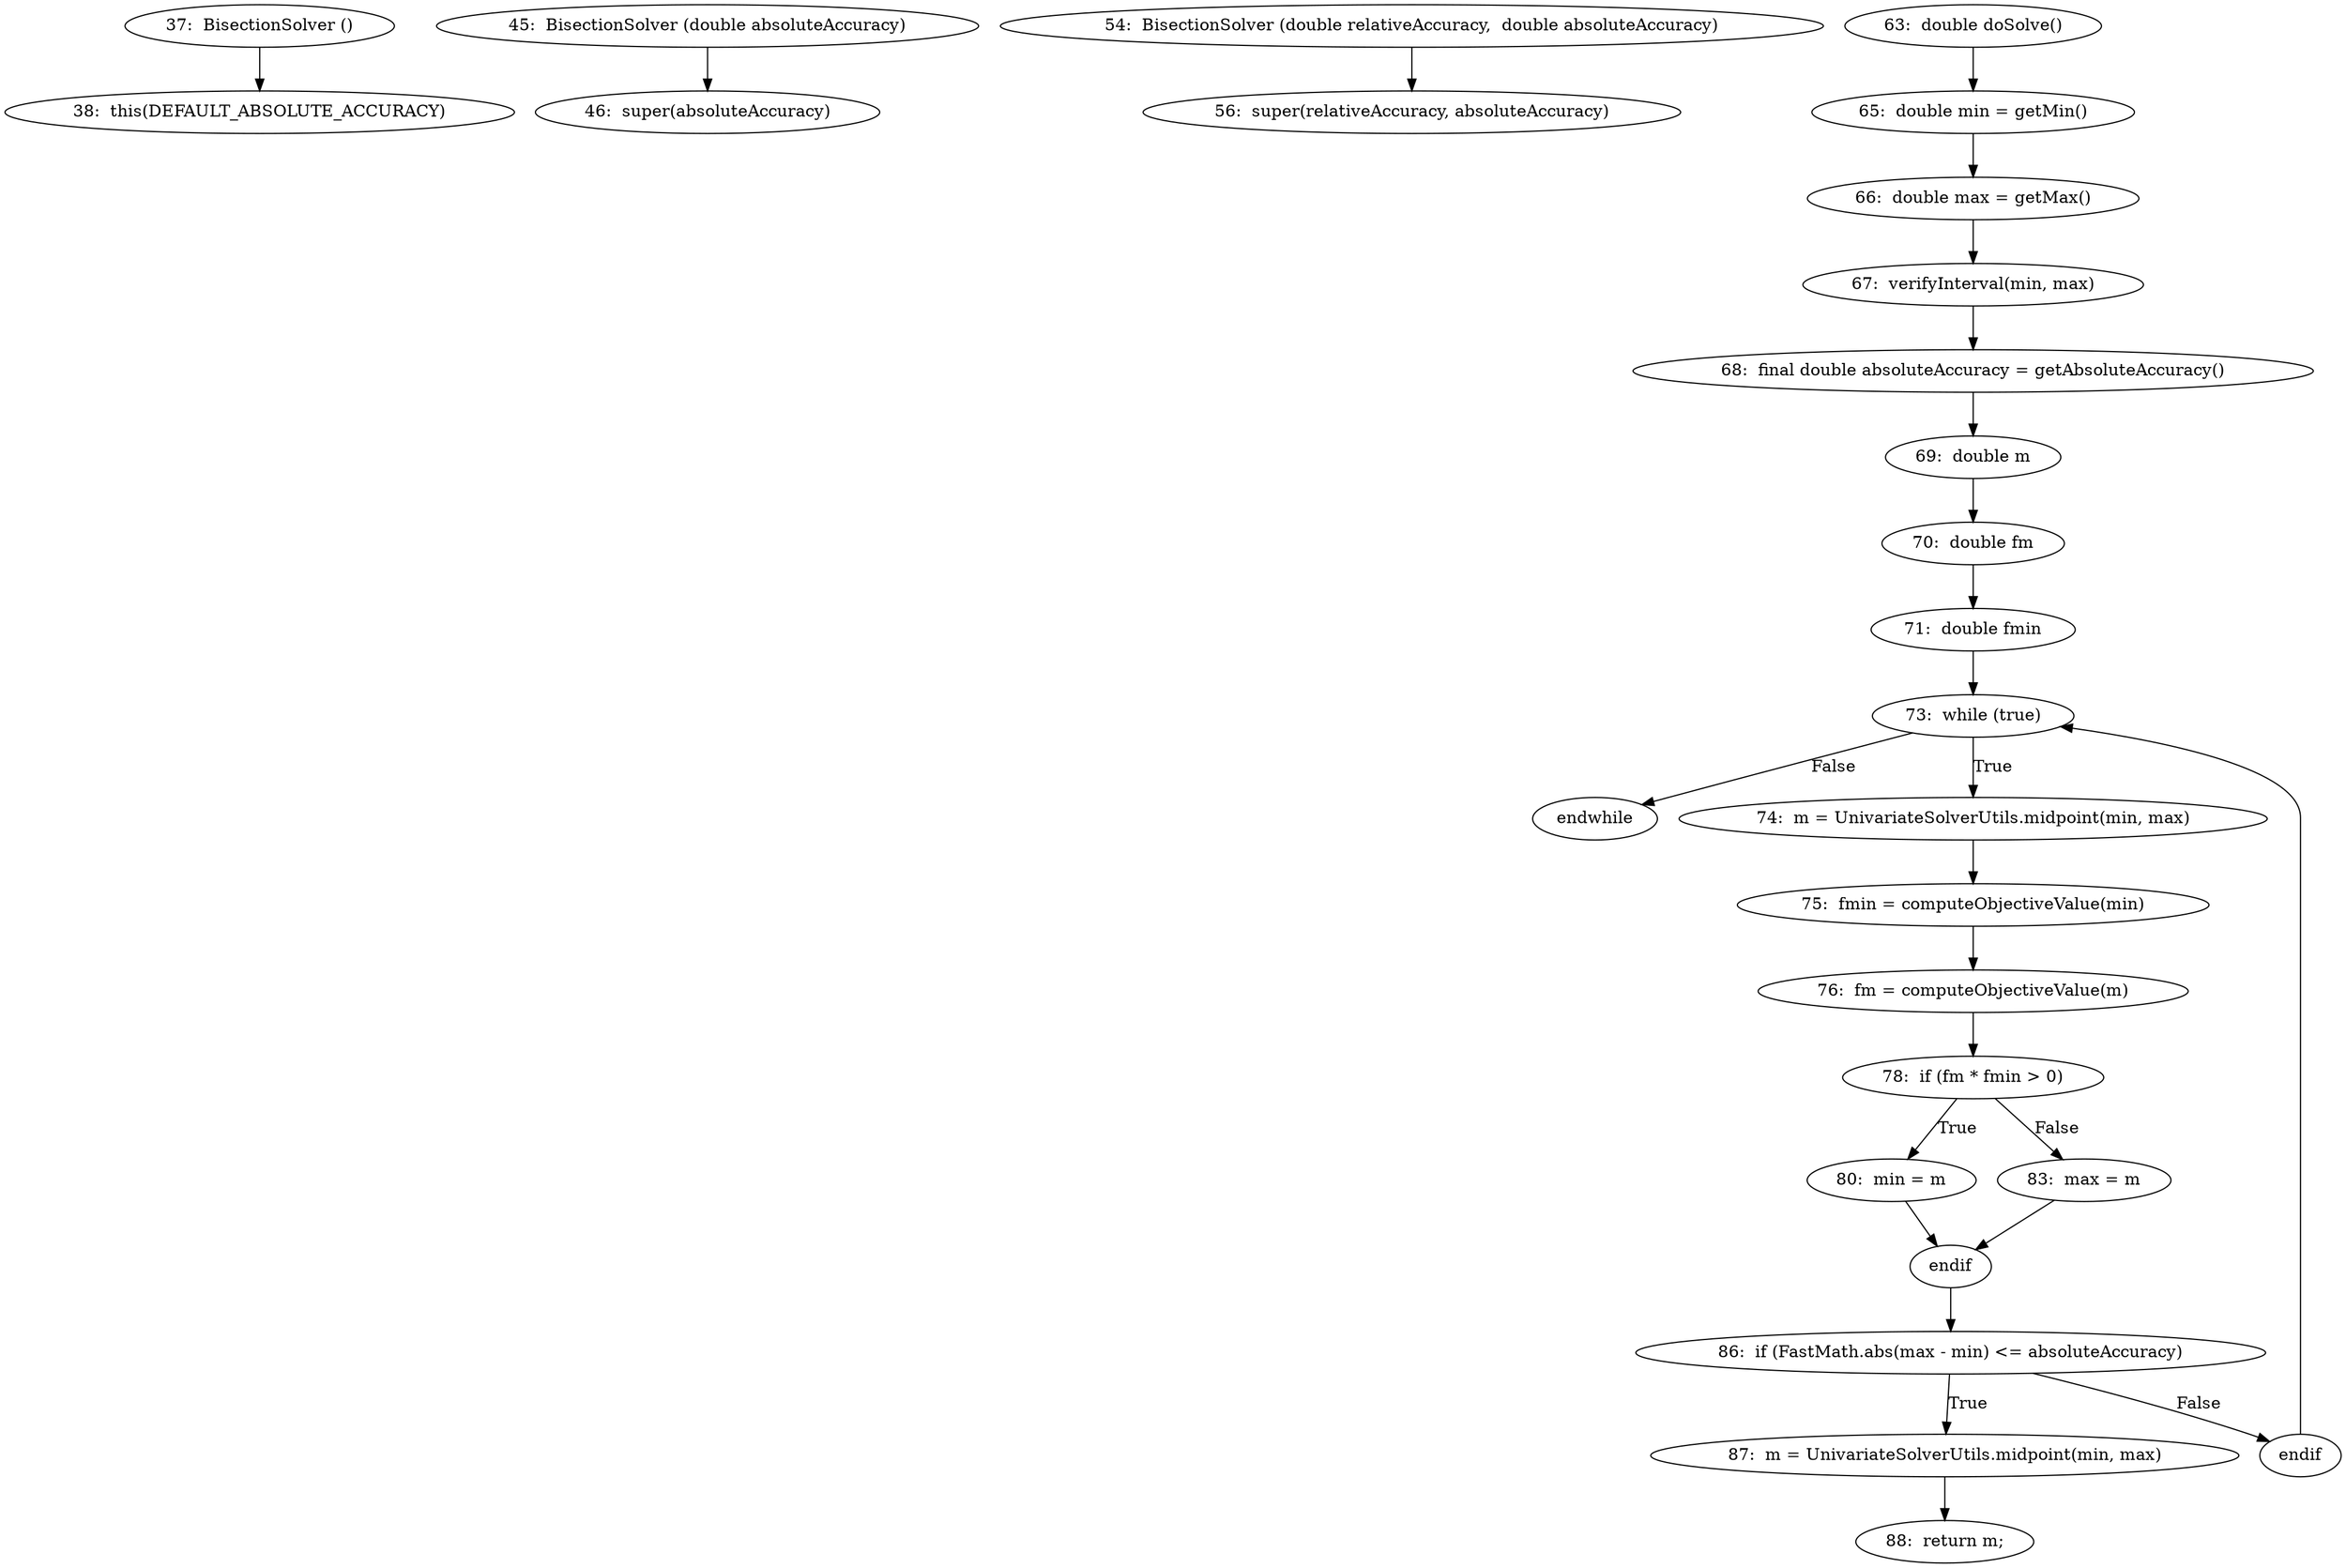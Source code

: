 digraph BisectionSolver_CFG {
  // graph-vertices
  v1  [label="37:  BisectionSolver ()"];
  v2  [label="38:  this(DEFAULT_ABSOLUTE_ACCURACY)"];
  v3  [label="45:  BisectionSolver (double absoluteAccuracy)"];
  v4  [label="46:  super(absoluteAccuracy)"];
  v5  [label="54:  BisectionSolver (double relativeAccuracy,  double absoluteAccuracy)"];
  v6  [label="56:  super(relativeAccuracy, absoluteAccuracy)"];
  v7  [label="63:  double doSolve()"];
  v8  [label="65:  double min = getMin()"];
  v9  [label="66:  double max = getMax()"];
  v10  [label="67:  verifyInterval(min, max)"];
  v11  [label="68:  final double absoluteAccuracy = getAbsoluteAccuracy()"];
  v12  [label="69:  double m"];
  v13  [label="70:  double fm"];
  v14  [label="71:  double fmin"];
  v15  [label="73:  while (true)"];
  v16  [label="endwhile"];
  v17  [label="74:  m = UnivariateSolverUtils.midpoint(min, max)"];
  v18  [label="75:  fmin = computeObjectiveValue(min)"];
  v19  [label="76:  fm = computeObjectiveValue(m)"];
  v20  [label="78:  if (fm * fmin > 0)"];
  v21  [label="80:  min = m"];
  v22  [label="endif"];
  v23  [label="83:  max = m"];
  v24  [label="86:  if (FastMath.abs(max - min) <= absoluteAccuracy)"];
  v25  [label="87:  m = UnivariateSolverUtils.midpoint(min, max)"];
  v26  [label="88:  return m;"];
  v27  [label="endif"];
  // graph-edges
  v1 -> v2;
  v3 -> v4;
  v5 -> v6;
  v7 -> v8;
  v8 -> v9;
  v9 -> v10;
  v10 -> v11;
  v11 -> v12;
  v12 -> v13;
  v13 -> v14;
  v14 -> v15;
  v15 -> v16  [label="False"];
  v15 -> v17  [label="True"];
  v17 -> v18;
  v18 -> v19;
  v19 -> v20;
  v20 -> v21  [label="True"];
  v21 -> v22;
  v20 -> v23  [label="False"];
  v23 -> v22;
  v22 -> v24;
  v24 -> v25  [label="True"];
  v25 -> v26;
  v24 -> v27  [label="False"];
  v27 -> v15;
  // end-of-graph
}
